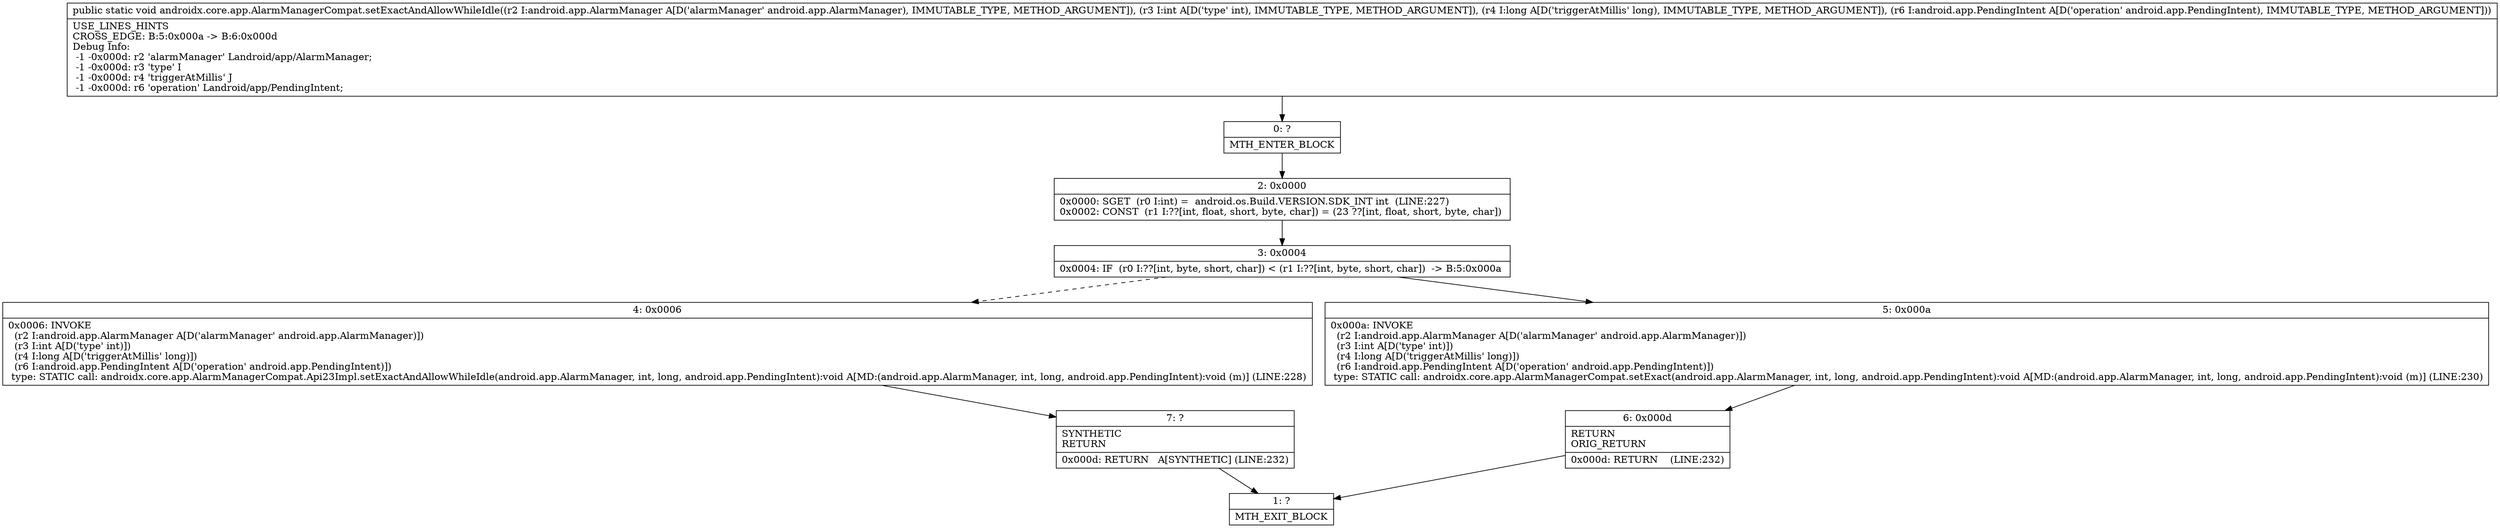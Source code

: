digraph "CFG forandroidx.core.app.AlarmManagerCompat.setExactAndAllowWhileIdle(Landroid\/app\/AlarmManager;IJLandroid\/app\/PendingIntent;)V" {
Node_0 [shape=record,label="{0\:\ ?|MTH_ENTER_BLOCK\l}"];
Node_2 [shape=record,label="{2\:\ 0x0000|0x0000: SGET  (r0 I:int) =  android.os.Build.VERSION.SDK_INT int  (LINE:227)\l0x0002: CONST  (r1 I:??[int, float, short, byte, char]) = (23 ??[int, float, short, byte, char]) \l}"];
Node_3 [shape=record,label="{3\:\ 0x0004|0x0004: IF  (r0 I:??[int, byte, short, char]) \< (r1 I:??[int, byte, short, char])  \-\> B:5:0x000a \l}"];
Node_4 [shape=record,label="{4\:\ 0x0006|0x0006: INVOKE  \l  (r2 I:android.app.AlarmManager A[D('alarmManager' android.app.AlarmManager)])\l  (r3 I:int A[D('type' int)])\l  (r4 I:long A[D('triggerAtMillis' long)])\l  (r6 I:android.app.PendingIntent A[D('operation' android.app.PendingIntent)])\l type: STATIC call: androidx.core.app.AlarmManagerCompat.Api23Impl.setExactAndAllowWhileIdle(android.app.AlarmManager, int, long, android.app.PendingIntent):void A[MD:(android.app.AlarmManager, int, long, android.app.PendingIntent):void (m)] (LINE:228)\l}"];
Node_7 [shape=record,label="{7\:\ ?|SYNTHETIC\lRETURN\l|0x000d: RETURN   A[SYNTHETIC] (LINE:232)\l}"];
Node_1 [shape=record,label="{1\:\ ?|MTH_EXIT_BLOCK\l}"];
Node_5 [shape=record,label="{5\:\ 0x000a|0x000a: INVOKE  \l  (r2 I:android.app.AlarmManager A[D('alarmManager' android.app.AlarmManager)])\l  (r3 I:int A[D('type' int)])\l  (r4 I:long A[D('triggerAtMillis' long)])\l  (r6 I:android.app.PendingIntent A[D('operation' android.app.PendingIntent)])\l type: STATIC call: androidx.core.app.AlarmManagerCompat.setExact(android.app.AlarmManager, int, long, android.app.PendingIntent):void A[MD:(android.app.AlarmManager, int, long, android.app.PendingIntent):void (m)] (LINE:230)\l}"];
Node_6 [shape=record,label="{6\:\ 0x000d|RETURN\lORIG_RETURN\l|0x000d: RETURN    (LINE:232)\l}"];
MethodNode[shape=record,label="{public static void androidx.core.app.AlarmManagerCompat.setExactAndAllowWhileIdle((r2 I:android.app.AlarmManager A[D('alarmManager' android.app.AlarmManager), IMMUTABLE_TYPE, METHOD_ARGUMENT]), (r3 I:int A[D('type' int), IMMUTABLE_TYPE, METHOD_ARGUMENT]), (r4 I:long A[D('triggerAtMillis' long), IMMUTABLE_TYPE, METHOD_ARGUMENT]), (r6 I:android.app.PendingIntent A[D('operation' android.app.PendingIntent), IMMUTABLE_TYPE, METHOD_ARGUMENT]))  | USE_LINES_HINTS\lCROSS_EDGE: B:5:0x000a \-\> B:6:0x000d\lDebug Info:\l  \-1 \-0x000d: r2 'alarmManager' Landroid\/app\/AlarmManager;\l  \-1 \-0x000d: r3 'type' I\l  \-1 \-0x000d: r4 'triggerAtMillis' J\l  \-1 \-0x000d: r6 'operation' Landroid\/app\/PendingIntent;\l}"];
MethodNode -> Node_0;Node_0 -> Node_2;
Node_2 -> Node_3;
Node_3 -> Node_4[style=dashed];
Node_3 -> Node_5;
Node_4 -> Node_7;
Node_7 -> Node_1;
Node_5 -> Node_6;
Node_6 -> Node_1;
}

